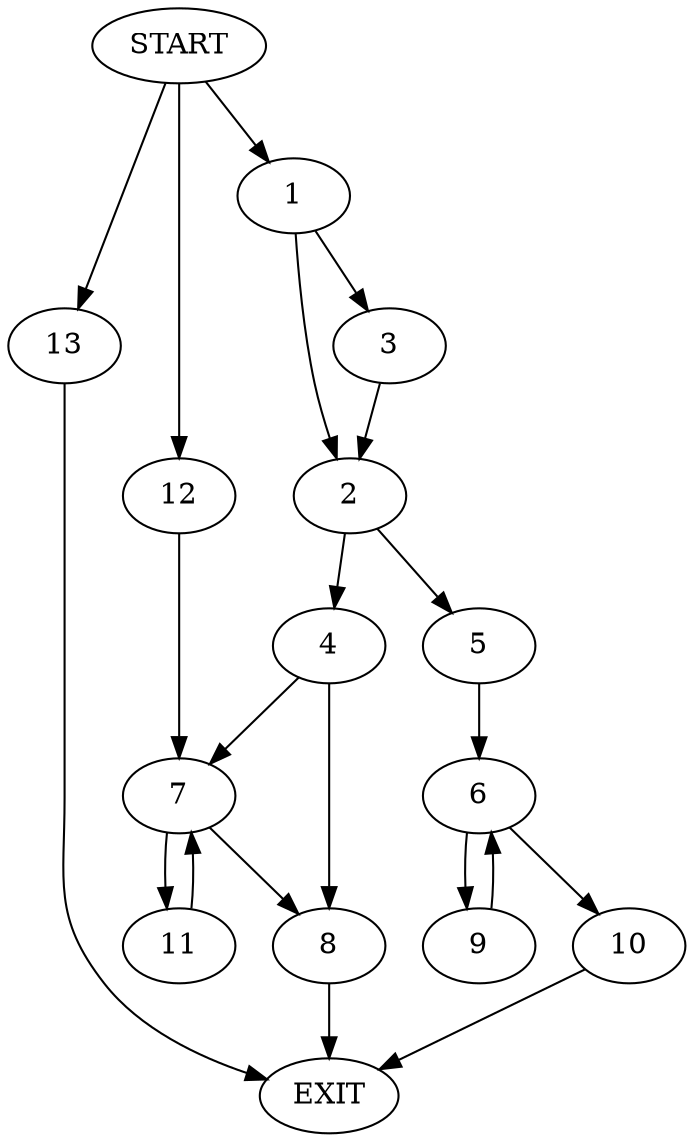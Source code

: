 digraph {
0 [label="START"]
14 [label="EXIT"]
0 -> 1
1 -> 2
1 -> 3
2 -> 4
2 -> 5
3 -> 2
5 -> 6
4 -> 7
4 -> 8
6 -> 9
6 -> 10
8 -> 14
7 -> 11
7 -> 8
11 -> 7
0 -> 12
12 -> 7
0 -> 13
13 -> 14
9 -> 6
10 -> 14
}
